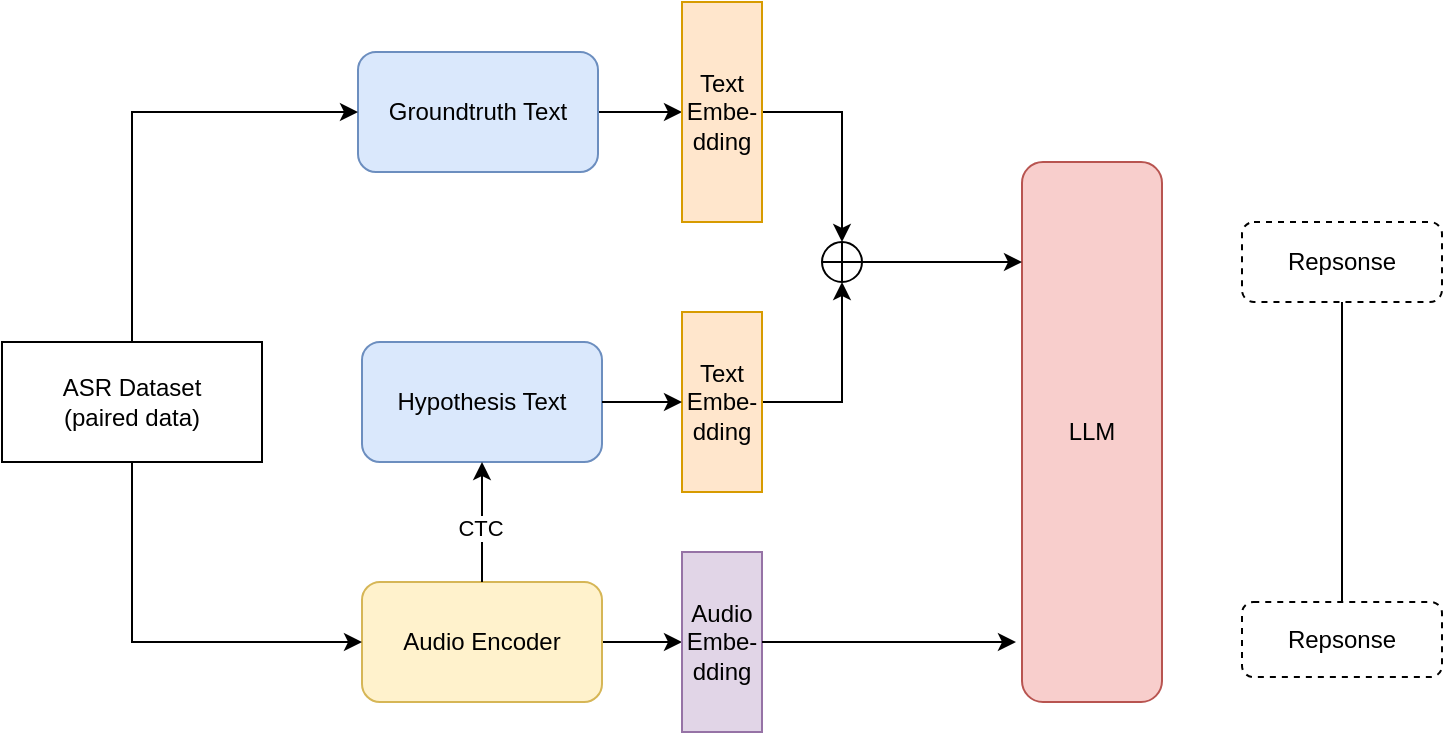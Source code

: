 <mxfile version="24.2.7" type="github">
  <diagram name="第 1 页" id="T4g3KaJ-ecK2wyhDyhMM">
    <mxGraphModel dx="1220" dy="679" grid="0" gridSize="10" guides="1" tooltips="1" connect="1" arrows="1" fold="1" page="1" pageScale="1" pageWidth="827" pageHeight="1169" math="0" shadow="0">
      <root>
        <mxCell id="0" />
        <mxCell id="1" parent="0" />
        <mxCell id="Po77afhdVnvNmWJkjjQ7-2" style="edgeStyle=orthogonalEdgeStyle;rounded=0;orthogonalLoop=1;jettySize=auto;html=1;entryX=0;entryY=0.5;entryDx=0;entryDy=0;" edge="1" parent="1" source="MVkR0pIZN539cBZ9aeX5-1" target="MVkR0pIZN539cBZ9aeX5-7">
          <mxGeometry relative="1" as="geometry" />
        </mxCell>
        <mxCell id="MVkR0pIZN539cBZ9aeX5-1" value="Groundtruth Text" style="rounded=1;whiteSpace=wrap;html=1;fillColor=#dae8fc;strokeColor=#6c8ebf;" parent="1" vertex="1">
          <mxGeometry x="198" y="145" width="120" height="60" as="geometry" />
        </mxCell>
        <mxCell id="MVkR0pIZN539cBZ9aeX5-15" style="edgeStyle=orthogonalEdgeStyle;rounded=0;orthogonalLoop=1;jettySize=auto;html=1;exitX=1;exitY=0.5;exitDx=0;exitDy=0;entryX=0;entryY=0.5;entryDx=0;entryDy=0;" parent="1" source="MVkR0pIZN539cBZ9aeX5-2" target="MVkR0pIZN539cBZ9aeX5-8" edge="1">
          <mxGeometry relative="1" as="geometry" />
        </mxCell>
        <mxCell id="MVkR0pIZN539cBZ9aeX5-2" value="Audio Encoder" style="rounded=1;whiteSpace=wrap;html=1;fillColor=#fff2cc;strokeColor=#d6b656;" parent="1" vertex="1">
          <mxGeometry x="200" y="410" width="120" height="60" as="geometry" />
        </mxCell>
        <mxCell id="MVkR0pIZN539cBZ9aeX5-3" value="Hypothesis Text" style="rounded=1;whiteSpace=wrap;html=1;fillColor=#dae8fc;strokeColor=#6c8ebf;" parent="1" vertex="1">
          <mxGeometry x="200" y="290" width="120" height="60" as="geometry" />
        </mxCell>
        <mxCell id="MVkR0pIZN539cBZ9aeX5-4" value="LLM" style="rounded=1;whiteSpace=wrap;html=1;fillColor=#f8cecc;strokeColor=#b85450;" parent="1" vertex="1">
          <mxGeometry x="530" y="200" width="70" height="270" as="geometry" />
        </mxCell>
        <mxCell id="MVkR0pIZN539cBZ9aeX5-11" style="edgeStyle=orthogonalEdgeStyle;rounded=0;orthogonalLoop=1;jettySize=auto;html=1;exitX=0.5;exitY=0;exitDx=0;exitDy=0;entryX=0;entryY=0.5;entryDx=0;entryDy=0;" parent="1" source="MVkR0pIZN539cBZ9aeX5-5" target="MVkR0pIZN539cBZ9aeX5-1" edge="1">
          <mxGeometry relative="1" as="geometry" />
        </mxCell>
        <mxCell id="MVkR0pIZN539cBZ9aeX5-31" style="edgeStyle=orthogonalEdgeStyle;rounded=0;orthogonalLoop=1;jettySize=auto;html=1;entryX=0;entryY=0.5;entryDx=0;entryDy=0;" parent="1" source="MVkR0pIZN539cBZ9aeX5-5" target="MVkR0pIZN539cBZ9aeX5-2" edge="1">
          <mxGeometry relative="1" as="geometry">
            <Array as="points">
              <mxPoint x="85" y="440" />
            </Array>
          </mxGeometry>
        </mxCell>
        <mxCell id="MVkR0pIZN539cBZ9aeX5-5" value="ASR Dataset&lt;div&gt;(paired data)&lt;/div&gt;" style="rounded=0;whiteSpace=wrap;html=1;" parent="1" vertex="1">
          <mxGeometry x="20" y="290" width="130" height="60" as="geometry" />
        </mxCell>
        <mxCell id="MVkR0pIZN539cBZ9aeX5-24" style="edgeStyle=orthogonalEdgeStyle;rounded=0;orthogonalLoop=1;jettySize=auto;html=1;entryX=0.5;entryY=1;entryDx=0;entryDy=0;" parent="1" source="MVkR0pIZN539cBZ9aeX5-6" target="MVkR0pIZN539cBZ9aeX5-21" edge="1">
          <mxGeometry relative="1" as="geometry" />
        </mxCell>
        <mxCell id="MVkR0pIZN539cBZ9aeX5-6" value="Text Embe-dding" style="rounded=0;whiteSpace=wrap;html=1;fillColor=#ffe6cc;strokeColor=#d79b00;" parent="1" vertex="1">
          <mxGeometry x="360" y="275" width="40" height="90" as="geometry" />
        </mxCell>
        <mxCell id="MVkR0pIZN539cBZ9aeX5-23" style="edgeStyle=orthogonalEdgeStyle;rounded=0;orthogonalLoop=1;jettySize=auto;html=1;entryX=0.5;entryY=0;entryDx=0;entryDy=0;" parent="1" source="MVkR0pIZN539cBZ9aeX5-7" target="MVkR0pIZN539cBZ9aeX5-21" edge="1">
          <mxGeometry relative="1" as="geometry" />
        </mxCell>
        <mxCell id="MVkR0pIZN539cBZ9aeX5-7" value="Text Embe-dding" style="rounded=0;whiteSpace=wrap;html=1;fillColor=#ffe6cc;strokeColor=#d79b00;" parent="1" vertex="1">
          <mxGeometry x="360" y="120" width="40" height="110" as="geometry" />
        </mxCell>
        <mxCell id="MVkR0pIZN539cBZ9aeX5-8" value="Audio Embe-dding" style="rounded=0;whiteSpace=wrap;html=1;fillColor=#e1d5e7;strokeColor=#9673a6;" parent="1" vertex="1">
          <mxGeometry x="360" y="395" width="40" height="90" as="geometry" />
        </mxCell>
        <mxCell id="MVkR0pIZN539cBZ9aeX5-9" value="" style="endArrow=classic;html=1;rounded=0;exitX=0.5;exitY=0;exitDx=0;exitDy=0;entryX=0.5;entryY=1;entryDx=0;entryDy=0;" parent="1" source="MVkR0pIZN539cBZ9aeX5-2" target="MVkR0pIZN539cBZ9aeX5-3" edge="1">
          <mxGeometry width="50" height="50" relative="1" as="geometry">
            <mxPoint x="390" y="380" as="sourcePoint" />
            <mxPoint x="270" y="400" as="targetPoint" />
          </mxGeometry>
        </mxCell>
        <mxCell id="MVkR0pIZN539cBZ9aeX5-16" value="CTC" style="edgeLabel;html=1;align=center;verticalAlign=middle;resizable=0;points=[];" parent="MVkR0pIZN539cBZ9aeX5-9" vertex="1" connectable="0">
          <mxGeometry x="-0.086" y="1" relative="1" as="geometry">
            <mxPoint as="offset" />
          </mxGeometry>
        </mxCell>
        <mxCell id="MVkR0pIZN539cBZ9aeX5-10" value="" style="endArrow=classic;html=1;rounded=0;entryX=0;entryY=0.5;entryDx=0;entryDy=0;" parent="1" target="MVkR0pIZN539cBZ9aeX5-6" edge="1">
          <mxGeometry width="50" height="50" relative="1" as="geometry">
            <mxPoint x="320" y="320" as="sourcePoint" />
            <mxPoint x="370" y="400" as="targetPoint" />
          </mxGeometry>
        </mxCell>
        <mxCell id="MVkR0pIZN539cBZ9aeX5-19" value="Repsonse" style="rounded=1;whiteSpace=wrap;html=1;labelBorderColor=none;dashed=1;" parent="1" vertex="1">
          <mxGeometry x="640" y="230" width="100" height="40" as="geometry" />
        </mxCell>
        <mxCell id="MVkR0pIZN539cBZ9aeX5-20" value="Repsonse" style="rounded=1;whiteSpace=wrap;html=1;dashed=1;" parent="1" vertex="1">
          <mxGeometry x="640" y="420" width="100" height="37.5" as="geometry" />
        </mxCell>
        <mxCell id="MVkR0pIZN539cBZ9aeX5-21" value="" style="shape=orEllipse;perimeter=ellipsePerimeter;whiteSpace=wrap;html=1;backgroundOutline=1;" parent="1" vertex="1">
          <mxGeometry x="430" y="240" width="20" height="20" as="geometry" />
        </mxCell>
        <mxCell id="MVkR0pIZN539cBZ9aeX5-26" style="edgeStyle=orthogonalEdgeStyle;rounded=0;orthogonalLoop=1;jettySize=auto;html=1;" parent="1" source="MVkR0pIZN539cBZ9aeX5-21" edge="1">
          <mxGeometry relative="1" as="geometry">
            <mxPoint x="530" y="250" as="targetPoint" />
            <Array as="points">
              <mxPoint x="530" y="250" />
            </Array>
          </mxGeometry>
        </mxCell>
        <mxCell id="MVkR0pIZN539cBZ9aeX5-28" style="edgeStyle=orthogonalEdgeStyle;rounded=0;orthogonalLoop=1;jettySize=auto;html=1;entryX=-0.043;entryY=0.889;entryDx=0;entryDy=0;entryPerimeter=0;" parent="1" source="MVkR0pIZN539cBZ9aeX5-8" target="MVkR0pIZN539cBZ9aeX5-4" edge="1">
          <mxGeometry relative="1" as="geometry" />
        </mxCell>
        <mxCell id="MVkR0pIZN539cBZ9aeX5-30" value="" style="endArrow=none;html=1;rounded=0;entryX=0.5;entryY=1;entryDx=0;entryDy=0;exitX=0.5;exitY=0;exitDx=0;exitDy=0;" parent="1" source="MVkR0pIZN539cBZ9aeX5-20" target="MVkR0pIZN539cBZ9aeX5-19" edge="1">
          <mxGeometry width="50" height="50" relative="1" as="geometry">
            <mxPoint x="690" y="410" as="sourcePoint" />
            <mxPoint x="690" y="280" as="targetPoint" />
          </mxGeometry>
        </mxCell>
      </root>
    </mxGraphModel>
  </diagram>
</mxfile>
